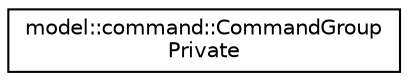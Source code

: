 digraph "Graphical Class Hierarchy"
{
 // LATEX_PDF_SIZE
  edge [fontname="Helvetica",fontsize="10",labelfontname="Helvetica",labelfontsize="10"];
  node [fontname="Helvetica",fontsize="10",shape=record];
  rankdir="LR";
  Node0 [label="model::command::CommandGroup\lPrivate",height=0.2,width=0.4,color="black", fillcolor="white", style="filled",URL="$classmodel_1_1command_1_1_command_group_private.html",tooltip=" "];
}
